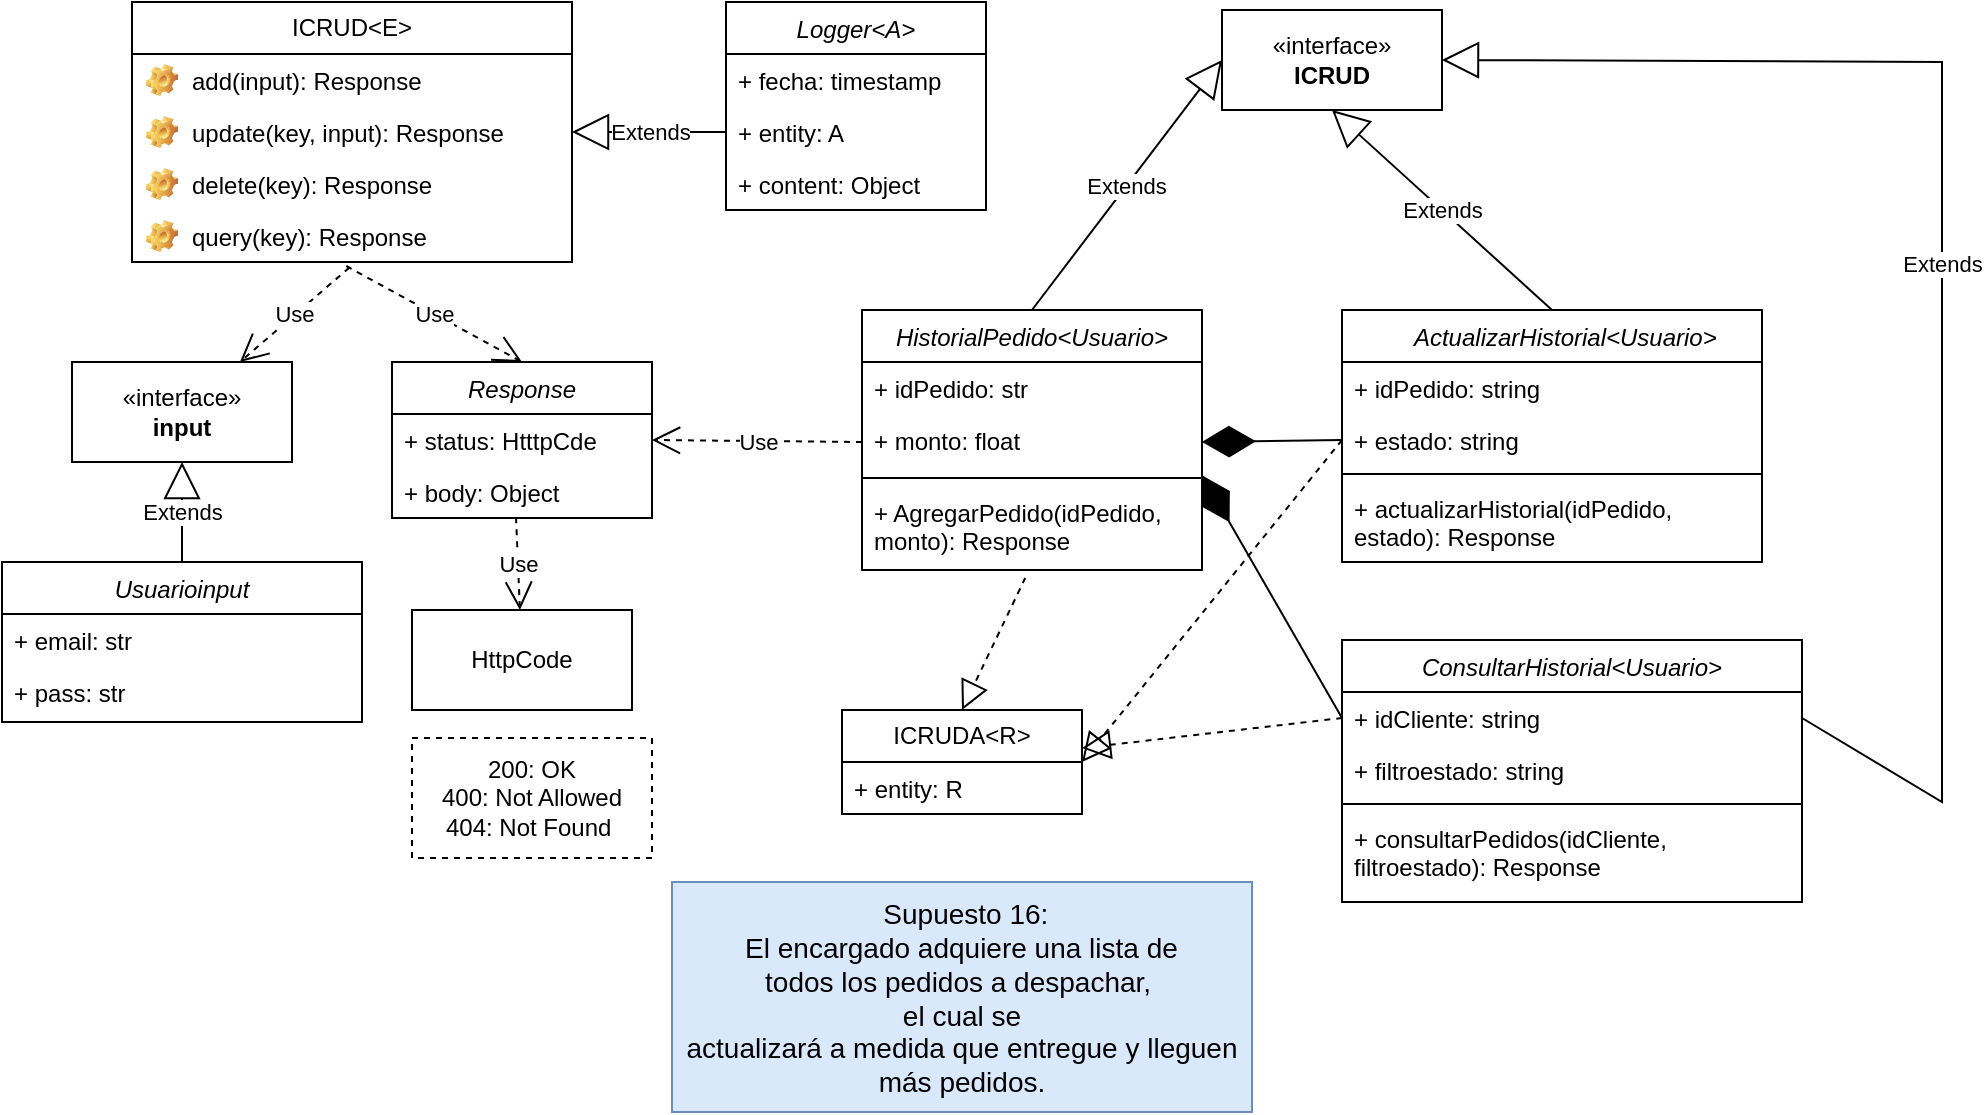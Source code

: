 <mxfile version="28.2.7">
  <diagram id="C5RBs43oDa-KdzZeNtuy" name="Page-1">
    <mxGraphModel dx="1418" dy="698" grid="1" gridSize="10" guides="1" tooltips="1" connect="1" arrows="1" fold="1" page="1" pageScale="1" pageWidth="827" pageHeight="1169" math="0" shadow="0">
      <root>
        <mxCell id="WIyWlLk6GJQsqaUBKTNV-0" />
        <mxCell id="WIyWlLk6GJQsqaUBKTNV-1" parent="WIyWlLk6GJQsqaUBKTNV-0" />
        <mxCell id="mT-xAbAeXW36DL-355bt-0" value="&lt;font style=&quot;font-size: 14px;&quot;&gt;&amp;nbsp;Supuesto 16:&lt;/font&gt;&lt;div&gt;&amp;nbsp;&lt;font style=&quot;font-size: 14px;&quot;&gt;El encargado adquiere una lista de&amp;nbsp;&lt;/font&gt;&lt;/div&gt;&lt;div&gt;&lt;font style=&quot;font-size: 14px;&quot;&gt;todos los pedidos a despachar,&amp;nbsp;&lt;/font&gt;&lt;/div&gt;&lt;div&gt;&lt;font style=&quot;font-size: 14px;&quot;&gt;el cual se&lt;br&gt; actualizará a medida que entregue y lleguen más pedidos.&lt;/font&gt;&lt;/div&gt;" style="html=1;whiteSpace=wrap;fillColor=#dae8fc;strokeColor=#6c8ebf;" vertex="1" parent="WIyWlLk6GJQsqaUBKTNV-1">
          <mxGeometry x="405" y="540" width="290" height="115" as="geometry" />
        </mxCell>
        <mxCell id="mT-xAbAeXW36DL-355bt-1" value="ConsultarHistorial&lt;Usuario&gt;" style="swimlane;fontStyle=2;align=center;verticalAlign=top;childLayout=stackLayout;horizontal=1;startSize=26;horizontalStack=0;resizeParent=1;resizeLast=0;collapsible=1;marginBottom=0;rounded=0;shadow=0;strokeWidth=1;" vertex="1" parent="WIyWlLk6GJQsqaUBKTNV-1">
          <mxGeometry x="740" y="419" width="230" height="131" as="geometry">
            <mxRectangle x="230" y="140" width="160" height="26" as="alternateBounds" />
          </mxGeometry>
        </mxCell>
        <mxCell id="mT-xAbAeXW36DL-355bt-2" value="+ idCliente: string" style="text;strokeColor=none;fillColor=none;align=left;verticalAlign=top;spacingLeft=4;spacingRight=4;overflow=hidden;rotatable=0;points=[[0,0.5],[1,0.5]];portConstraint=eastwest;whiteSpace=wrap;html=1;" vertex="1" parent="mT-xAbAeXW36DL-355bt-1">
          <mxGeometry y="26" width="230" height="26" as="geometry" />
        </mxCell>
        <mxCell id="mT-xAbAeXW36DL-355bt-52" value="+ filtroestado: string" style="text;strokeColor=none;fillColor=none;align=left;verticalAlign=top;spacingLeft=4;spacingRight=4;overflow=hidden;rotatable=0;points=[[0,0.5],[1,0.5]];portConstraint=eastwest;whiteSpace=wrap;html=1;" vertex="1" parent="mT-xAbAeXW36DL-355bt-1">
          <mxGeometry y="52" width="230" height="26" as="geometry" />
        </mxCell>
        <mxCell id="mT-xAbAeXW36DL-355bt-3" value="" style="line;html=1;strokeWidth=1;align=left;verticalAlign=middle;spacingTop=-1;spacingLeft=3;spacingRight=3;rotatable=0;labelPosition=right;points=[];portConstraint=eastwest;" vertex="1" parent="mT-xAbAeXW36DL-355bt-1">
          <mxGeometry y="78" width="230" height="8" as="geometry" />
        </mxCell>
        <mxCell id="mT-xAbAeXW36DL-355bt-4" value="+ consultarPedidos(idCliente, filtroestado): Response" style="text;strokeColor=none;fillColor=none;align=left;verticalAlign=top;spacingLeft=4;spacingRight=4;overflow=hidden;rotatable=0;points=[[0,0.5],[1,0.5]];portConstraint=eastwest;whiteSpace=wrap;html=1;" vertex="1" parent="mT-xAbAeXW36DL-355bt-1">
          <mxGeometry y="86" width="230" height="44" as="geometry" />
        </mxCell>
        <mxCell id="mT-xAbAeXW36DL-355bt-5" value="ICRUD&amp;lt;E&amp;gt;" style="swimlane;fontStyle=0;childLayout=stackLayout;horizontal=1;startSize=26;fillColor=none;horizontalStack=0;resizeParent=1;resizeParentMax=0;resizeLast=0;collapsible=1;marginBottom=0;whiteSpace=wrap;html=1;" vertex="1" parent="WIyWlLk6GJQsqaUBKTNV-1">
          <mxGeometry x="135" y="100" width="220" height="130" as="geometry" />
        </mxCell>
        <mxCell id="mT-xAbAeXW36DL-355bt-6" value="add(input): Response" style="label;fontStyle=0;strokeColor=none;fillColor=none;align=left;verticalAlign=top;overflow=hidden;spacingLeft=28;spacingRight=4;rotatable=0;points=[[0,0.5],[1,0.5]];portConstraint=eastwest;imageWidth=16;imageHeight=16;whiteSpace=wrap;html=1;image=img/clipart/Gear_128x128.png" vertex="1" parent="mT-xAbAeXW36DL-355bt-5">
          <mxGeometry y="26" width="220" height="26" as="geometry" />
        </mxCell>
        <mxCell id="mT-xAbAeXW36DL-355bt-7" value="update(key, input): Response" style="label;fontStyle=0;strokeColor=none;fillColor=none;align=left;verticalAlign=top;overflow=hidden;spacingLeft=28;spacingRight=4;rotatable=0;points=[[0,0.5],[1,0.5]];portConstraint=eastwest;imageWidth=16;imageHeight=16;whiteSpace=wrap;html=1;image=img/clipart/Gear_128x128.png" vertex="1" parent="mT-xAbAeXW36DL-355bt-5">
          <mxGeometry y="52" width="220" height="26" as="geometry" />
        </mxCell>
        <mxCell id="mT-xAbAeXW36DL-355bt-8" value="delete(key): Response" style="label;fontStyle=0;strokeColor=none;fillColor=none;align=left;verticalAlign=top;overflow=hidden;spacingLeft=28;spacingRight=4;rotatable=0;points=[[0,0.5],[1,0.5]];portConstraint=eastwest;imageWidth=16;imageHeight=16;whiteSpace=wrap;html=1;image=img/clipart/Gear_128x128.png" vertex="1" parent="mT-xAbAeXW36DL-355bt-5">
          <mxGeometry y="78" width="220" height="26" as="geometry" />
        </mxCell>
        <mxCell id="mT-xAbAeXW36DL-355bt-9" value="query(key): Response" style="label;fontStyle=0;strokeColor=none;fillColor=none;align=left;verticalAlign=top;overflow=hidden;spacingLeft=28;spacingRight=4;rotatable=0;points=[[0,0.5],[1,0.5]];portConstraint=eastwest;imageWidth=16;imageHeight=16;whiteSpace=wrap;html=1;image=img/clipart/Gear_128x128.png" vertex="1" parent="mT-xAbAeXW36DL-355bt-5">
          <mxGeometry y="104" width="220" height="26" as="geometry" />
        </mxCell>
        <mxCell id="mT-xAbAeXW36DL-355bt-10" value="«interface»&lt;br&gt;&lt;b&gt;input&lt;/b&gt;" style="html=1;whiteSpace=wrap;" vertex="1" parent="WIyWlLk6GJQsqaUBKTNV-1">
          <mxGeometry x="105" y="280" width="110" height="50" as="geometry" />
        </mxCell>
        <mxCell id="mT-xAbAeXW36DL-355bt-11" value="Use" style="endArrow=open;endSize=12;dashed=1;html=1;rounded=0;exitX=0.494;exitY=1.108;exitDx=0;exitDy=0;exitPerimeter=0;" edge="1" parent="WIyWlLk6GJQsqaUBKTNV-1" source="mT-xAbAeXW36DL-355bt-9" target="mT-xAbAeXW36DL-355bt-10">
          <mxGeometry width="160" relative="1" as="geometry">
            <mxPoint x="285" y="330" as="sourcePoint" />
            <mxPoint x="205" y="320" as="targetPoint" />
          </mxGeometry>
        </mxCell>
        <mxCell id="mT-xAbAeXW36DL-355bt-12" value="Usuarioinput" style="swimlane;fontStyle=2;align=center;verticalAlign=top;childLayout=stackLayout;horizontal=1;startSize=26;horizontalStack=0;resizeParent=1;resizeLast=0;collapsible=1;marginBottom=0;rounded=0;shadow=0;strokeWidth=1;" vertex="1" parent="WIyWlLk6GJQsqaUBKTNV-1">
          <mxGeometry x="70" y="380" width="180" height="80" as="geometry">
            <mxRectangle x="230" y="140" width="160" height="26" as="alternateBounds" />
          </mxGeometry>
        </mxCell>
        <mxCell id="mT-xAbAeXW36DL-355bt-13" value="+ email: str" style="text;strokeColor=none;fillColor=none;align=left;verticalAlign=top;spacingLeft=4;spacingRight=4;overflow=hidden;rotatable=0;points=[[0,0.5],[1,0.5]];portConstraint=eastwest;whiteSpace=wrap;html=1;" vertex="1" parent="mT-xAbAeXW36DL-355bt-12">
          <mxGeometry y="26" width="180" height="26" as="geometry" />
        </mxCell>
        <mxCell id="mT-xAbAeXW36DL-355bt-14" value="+ pass: str" style="text;strokeColor=none;fillColor=none;align=left;verticalAlign=top;spacingLeft=4;spacingRight=4;overflow=hidden;rotatable=0;points=[[0,0.5],[1,0.5]];portConstraint=eastwest;whiteSpace=wrap;html=1;" vertex="1" parent="mT-xAbAeXW36DL-355bt-12">
          <mxGeometry y="52" width="180" height="26" as="geometry" />
        </mxCell>
        <mxCell id="mT-xAbAeXW36DL-355bt-15" value="Extends" style="endArrow=block;endSize=16;endFill=0;html=1;rounded=0;exitX=0.5;exitY=0;exitDx=0;exitDy=0;entryX=0.5;entryY=1;entryDx=0;entryDy=0;" edge="1" parent="WIyWlLk6GJQsqaUBKTNV-1" source="mT-xAbAeXW36DL-355bt-12" target="mT-xAbAeXW36DL-355bt-10">
          <mxGeometry width="160" relative="1" as="geometry">
            <mxPoint x="335" y="330" as="sourcePoint" />
            <mxPoint x="495" y="330" as="targetPoint" />
          </mxGeometry>
        </mxCell>
        <mxCell id="mT-xAbAeXW36DL-355bt-16" value="Response" style="swimlane;fontStyle=2;align=center;verticalAlign=top;childLayout=stackLayout;horizontal=1;startSize=26;horizontalStack=0;resizeParent=1;resizeLast=0;collapsible=1;marginBottom=0;rounded=0;shadow=0;strokeWidth=1;" vertex="1" parent="WIyWlLk6GJQsqaUBKTNV-1">
          <mxGeometry x="265" y="280" width="130" height="78" as="geometry">
            <mxRectangle x="230" y="140" width="160" height="26" as="alternateBounds" />
          </mxGeometry>
        </mxCell>
        <mxCell id="mT-xAbAeXW36DL-355bt-17" value="+ status: HtttpCde" style="text;strokeColor=none;fillColor=none;align=left;verticalAlign=top;spacingLeft=4;spacingRight=4;overflow=hidden;rotatable=0;points=[[0,0.5],[1,0.5]];portConstraint=eastwest;whiteSpace=wrap;html=1;" vertex="1" parent="mT-xAbAeXW36DL-355bt-16">
          <mxGeometry y="26" width="130" height="26" as="geometry" />
        </mxCell>
        <mxCell id="mT-xAbAeXW36DL-355bt-18" value="+ body: Object" style="text;strokeColor=none;fillColor=none;align=left;verticalAlign=top;spacingLeft=4;spacingRight=4;overflow=hidden;rotatable=0;points=[[0,0.5],[1,0.5]];portConstraint=eastwest;whiteSpace=wrap;html=1;" vertex="1" parent="mT-xAbAeXW36DL-355bt-16">
          <mxGeometry y="52" width="130" height="26" as="geometry" />
        </mxCell>
        <mxCell id="mT-xAbAeXW36DL-355bt-19" value="Use" style="endArrow=open;endSize=12;dashed=1;html=1;rounded=0;entryX=0.5;entryY=0;entryDx=0;entryDy=0;exitX=0.487;exitY=1.077;exitDx=0;exitDy=0;exitPerimeter=0;" edge="1" parent="WIyWlLk6GJQsqaUBKTNV-1" source="mT-xAbAeXW36DL-355bt-9" target="mT-xAbAeXW36DL-355bt-16">
          <mxGeometry width="160" relative="1" as="geometry">
            <mxPoint x="245" y="240" as="sourcePoint" />
            <mxPoint x="225" y="287" as="targetPoint" />
          </mxGeometry>
        </mxCell>
        <mxCell id="mT-xAbAeXW36DL-355bt-20" value="HttpCode" style="html=1;whiteSpace=wrap;" vertex="1" parent="WIyWlLk6GJQsqaUBKTNV-1">
          <mxGeometry x="275" y="404" width="110" height="50" as="geometry" />
        </mxCell>
        <mxCell id="mT-xAbAeXW36DL-355bt-21" value="Use" style="endArrow=open;endSize=12;dashed=1;html=1;rounded=0;exitX=0.477;exitY=0.985;exitDx=0;exitDy=0;exitPerimeter=0;" edge="1" parent="WIyWlLk6GJQsqaUBKTNV-1" source="mT-xAbAeXW36DL-355bt-18" target="mT-xAbAeXW36DL-355bt-20">
          <mxGeometry width="160" relative="1" as="geometry">
            <mxPoint x="560" y="360" as="sourcePoint" />
            <mxPoint x="505" y="407" as="targetPoint" />
          </mxGeometry>
        </mxCell>
        <mxCell id="mT-xAbAeXW36DL-355bt-22" value="«interface»&lt;br&gt;&lt;b&gt;ICRUD&lt;/b&gt;" style="html=1;whiteSpace=wrap;" vertex="1" parent="WIyWlLk6GJQsqaUBKTNV-1">
          <mxGeometry x="680" y="104" width="110" height="50" as="geometry" />
        </mxCell>
        <mxCell id="mT-xAbAeXW36DL-355bt-23" value="Extends" style="endArrow=block;endSize=16;endFill=0;html=1;rounded=0;exitX=1;exitY=0.5;exitDx=0;exitDy=0;entryX=1;entryY=0.5;entryDx=0;entryDy=0;" edge="1" parent="WIyWlLk6GJQsqaUBKTNV-1" source="mT-xAbAeXW36DL-355bt-2" target="mT-xAbAeXW36DL-355bt-22">
          <mxGeometry width="160" relative="1" as="geometry">
            <mxPoint x="555" y="370" as="sourcePoint" />
            <mxPoint x="555" y="310" as="targetPoint" />
            <Array as="points">
              <mxPoint x="1040" y="500" />
              <mxPoint x="1040" y="130" />
            </Array>
          </mxGeometry>
        </mxCell>
        <mxCell id="mT-xAbAeXW36DL-355bt-24" value="Use" style="endArrow=open;endSize=12;dashed=1;html=1;rounded=0;entryX=1;entryY=0.5;entryDx=0;entryDy=0;exitX=0;exitY=0.5;exitDx=0;exitDy=0;" edge="1" parent="WIyWlLk6GJQsqaUBKTNV-1" source="mT-xAbAeXW36DL-355bt-43" target="mT-xAbAeXW36DL-355bt-17">
          <mxGeometry width="160" relative="1" as="geometry">
            <mxPoint x="420" y="400" as="sourcePoint" />
            <mxPoint x="553" y="408" as="targetPoint" />
          </mxGeometry>
        </mxCell>
        <mxCell id="mT-xAbAeXW36DL-355bt-25" value="200: OK&lt;div&gt;400: Not Allowed&lt;/div&gt;&lt;div&gt;&lt;div&gt;404: Not Found&amp;nbsp;&lt;/div&gt;&lt;/div&gt;" style="html=1;whiteSpace=wrap;dashed=1;" vertex="1" parent="WIyWlLk6GJQsqaUBKTNV-1">
          <mxGeometry x="275" y="468" width="120" height="60" as="geometry" />
        </mxCell>
        <mxCell id="mT-xAbAeXW36DL-355bt-26" value="Logger&lt;A&gt;" style="swimlane;fontStyle=2;align=center;verticalAlign=top;childLayout=stackLayout;horizontal=1;startSize=26;horizontalStack=0;resizeParent=1;resizeLast=0;collapsible=1;marginBottom=0;rounded=0;shadow=0;strokeWidth=1;" vertex="1" parent="WIyWlLk6GJQsqaUBKTNV-1">
          <mxGeometry x="432" y="100" width="130" height="104" as="geometry">
            <mxRectangle x="230" y="140" width="160" height="26" as="alternateBounds" />
          </mxGeometry>
        </mxCell>
        <mxCell id="mT-xAbAeXW36DL-355bt-27" value="+ fecha: timestamp" style="text;strokeColor=none;fillColor=none;align=left;verticalAlign=top;spacingLeft=4;spacingRight=4;overflow=hidden;rotatable=0;points=[[0,0.5],[1,0.5]];portConstraint=eastwest;whiteSpace=wrap;html=1;" vertex="1" parent="mT-xAbAeXW36DL-355bt-26">
          <mxGeometry y="26" width="130" height="26" as="geometry" />
        </mxCell>
        <mxCell id="mT-xAbAeXW36DL-355bt-28" value="+ entity: A" style="text;strokeColor=none;fillColor=none;align=left;verticalAlign=top;spacingLeft=4;spacingRight=4;overflow=hidden;rotatable=0;points=[[0,0.5],[1,0.5]];portConstraint=eastwest;whiteSpace=wrap;html=1;" vertex="1" parent="mT-xAbAeXW36DL-355bt-26">
          <mxGeometry y="52" width="130" height="26" as="geometry" />
        </mxCell>
        <mxCell id="mT-xAbAeXW36DL-355bt-29" value="+ content: Object" style="text;strokeColor=none;fillColor=none;align=left;verticalAlign=top;spacingLeft=4;spacingRight=4;overflow=hidden;rotatable=0;points=[[0,0.5],[1,0.5]];portConstraint=eastwest;whiteSpace=wrap;html=1;" vertex="1" parent="mT-xAbAeXW36DL-355bt-26">
          <mxGeometry y="78" width="130" height="26" as="geometry" />
        </mxCell>
        <mxCell id="mT-xAbAeXW36DL-355bt-30" value="Extends" style="endArrow=block;endSize=16;endFill=0;html=1;rounded=0;exitX=0;exitY=0.5;exitDx=0;exitDy=0;" edge="1" parent="WIyWlLk6GJQsqaUBKTNV-1" source="mT-xAbAeXW36DL-355bt-28">
          <mxGeometry width="160" relative="1" as="geometry">
            <mxPoint x="375" y="344" as="sourcePoint" />
            <mxPoint x="355" y="165" as="targetPoint" />
          </mxGeometry>
        </mxCell>
        <mxCell id="mT-xAbAeXW36DL-355bt-31" value="ICRUDA&amp;lt;R&amp;gt;" style="swimlane;fontStyle=0;childLayout=stackLayout;horizontal=1;startSize=26;fillColor=none;horizontalStack=0;resizeParent=1;resizeParentMax=0;resizeLast=0;collapsible=1;marginBottom=0;whiteSpace=wrap;html=1;" vertex="1" parent="WIyWlLk6GJQsqaUBKTNV-1">
          <mxGeometry x="490" y="454" width="120" height="52" as="geometry" />
        </mxCell>
        <mxCell id="mT-xAbAeXW36DL-355bt-32" value="+ entity: R" style="text;strokeColor=none;fillColor=none;align=left;verticalAlign=top;spacingLeft=4;spacingRight=4;overflow=hidden;rotatable=0;points=[[0,0.5],[1,0.5]];portConstraint=eastwest;whiteSpace=wrap;html=1;" vertex="1" parent="mT-xAbAeXW36DL-355bt-31">
          <mxGeometry y="26" width="120" height="26" as="geometry" />
        </mxCell>
        <mxCell id="mT-xAbAeXW36DL-355bt-33" value="" style="endArrow=block;dashed=1;endFill=0;endSize=12;html=1;rounded=0;fontSize=12;curved=1;exitX=0;exitY=0.5;exitDx=0;exitDy=0;" edge="1" parent="WIyWlLk6GJQsqaUBKTNV-1" source="mT-xAbAeXW36DL-355bt-2" target="mT-xAbAeXW36DL-355bt-31">
          <mxGeometry width="160" relative="1" as="geometry">
            <mxPoint x="710" y="130" as="sourcePoint" />
            <mxPoint x="850" y="178" as="targetPoint" />
          </mxGeometry>
        </mxCell>
        <mxCell id="mT-xAbAeXW36DL-355bt-34" value="    ActualizarHistorial&lt;Usuario&gt;" style="swimlane;fontStyle=2;align=center;verticalAlign=top;childLayout=stackLayout;horizontal=1;startSize=26;horizontalStack=0;resizeParent=1;resizeLast=0;collapsible=1;marginBottom=0;rounded=0;shadow=0;strokeWidth=1;" vertex="1" parent="WIyWlLk6GJQsqaUBKTNV-1">
          <mxGeometry x="740" y="254" width="210" height="126" as="geometry">
            <mxRectangle x="230" y="140" width="160" height="26" as="alternateBounds" />
          </mxGeometry>
        </mxCell>
        <mxCell id="mT-xAbAeXW36DL-355bt-35" value="+ idPedido: string" style="text;strokeColor=none;fillColor=none;align=left;verticalAlign=top;spacingLeft=4;spacingRight=4;overflow=hidden;rotatable=0;points=[[0,0.5],[1,0.5]];portConstraint=eastwest;whiteSpace=wrap;html=1;" vertex="1" parent="mT-xAbAeXW36DL-355bt-34">
          <mxGeometry y="26" width="210" height="26" as="geometry" />
        </mxCell>
        <mxCell id="mT-xAbAeXW36DL-355bt-38" value="+ estado: string" style="text;strokeColor=none;fillColor=none;align=left;verticalAlign=top;spacingLeft=4;spacingRight=4;overflow=hidden;rotatable=0;points=[[0,0.5],[1,0.5]];portConstraint=eastwest;whiteSpace=wrap;html=1;" vertex="1" parent="mT-xAbAeXW36DL-355bt-34">
          <mxGeometry y="52" width="210" height="26" as="geometry" />
        </mxCell>
        <mxCell id="mT-xAbAeXW36DL-355bt-39" value="" style="line;html=1;strokeWidth=1;align=left;verticalAlign=middle;spacingTop=-1;spacingLeft=3;spacingRight=3;rotatable=0;labelPosition=right;points=[];portConstraint=eastwest;" vertex="1" parent="mT-xAbAeXW36DL-355bt-34">
          <mxGeometry y="78" width="210" height="8" as="geometry" />
        </mxCell>
        <mxCell id="mT-xAbAeXW36DL-355bt-40" value="+ actualizarHistorial(idPedido, estado): Response" style="text;strokeColor=none;fillColor=none;align=left;verticalAlign=top;spacingLeft=4;spacingRight=4;overflow=hidden;rotatable=0;points=[[0,0.5],[1,0.5]];portConstraint=eastwest;whiteSpace=wrap;html=1;" vertex="1" parent="mT-xAbAeXW36DL-355bt-34">
          <mxGeometry y="86" width="210" height="40" as="geometry" />
        </mxCell>
        <mxCell id="mT-xAbAeXW36DL-355bt-41" value="HistorialPedido&lt;Usuario&gt;" style="swimlane;fontStyle=2;align=center;verticalAlign=top;childLayout=stackLayout;horizontal=1;startSize=26;horizontalStack=0;resizeParent=1;resizeLast=0;collapsible=1;marginBottom=0;rounded=0;shadow=0;strokeWidth=1;" vertex="1" parent="WIyWlLk6GJQsqaUBKTNV-1">
          <mxGeometry x="500" y="254" width="170" height="130" as="geometry">
            <mxRectangle x="230" y="140" width="160" height="26" as="alternateBounds" />
          </mxGeometry>
        </mxCell>
        <mxCell id="mT-xAbAeXW36DL-355bt-42" value="+ idPedido: str" style="text;strokeColor=none;fillColor=none;align=left;verticalAlign=top;spacingLeft=4;spacingRight=4;overflow=hidden;rotatable=0;points=[[0,0.5],[1,0.5]];portConstraint=eastwest;whiteSpace=wrap;html=1;" vertex="1" parent="mT-xAbAeXW36DL-355bt-41">
          <mxGeometry y="26" width="170" height="26" as="geometry" />
        </mxCell>
        <mxCell id="mT-xAbAeXW36DL-355bt-43" value="+ monto: float" style="text;strokeColor=none;fillColor=none;align=left;verticalAlign=top;spacingLeft=4;spacingRight=4;overflow=hidden;rotatable=0;points=[[0,0.5],[1,0.5]];portConstraint=eastwest;whiteSpace=wrap;html=1;" vertex="1" parent="mT-xAbAeXW36DL-355bt-41">
          <mxGeometry y="52" width="170" height="28" as="geometry" />
        </mxCell>
        <mxCell id="mT-xAbAeXW36DL-355bt-44" value="" style="line;html=1;strokeWidth=1;align=left;verticalAlign=middle;spacingTop=-1;spacingLeft=3;spacingRight=3;rotatable=0;labelPosition=right;points=[];portConstraint=eastwest;" vertex="1" parent="mT-xAbAeXW36DL-355bt-41">
          <mxGeometry y="80" width="170" height="8" as="geometry" />
        </mxCell>
        <mxCell id="mT-xAbAeXW36DL-355bt-45" value="+ AgregarPedido(idPedido, monto): Response" style="text;strokeColor=none;fillColor=none;align=left;verticalAlign=top;spacingLeft=4;spacingRight=4;overflow=hidden;rotatable=0;points=[[0,0.5],[1,0.5]];portConstraint=eastwest;whiteSpace=wrap;html=1;" vertex="1" parent="mT-xAbAeXW36DL-355bt-41">
          <mxGeometry y="88" width="170" height="42" as="geometry" />
        </mxCell>
        <mxCell id="mT-xAbAeXW36DL-355bt-46" value="Extends" style="endArrow=block;endSize=16;endFill=0;html=1;rounded=0;exitX=0.5;exitY=0;exitDx=0;exitDy=0;entryX=0;entryY=0.5;entryDx=0;entryDy=0;" edge="1" parent="WIyWlLk6GJQsqaUBKTNV-1" source="mT-xAbAeXW36DL-355bt-41" target="mT-xAbAeXW36DL-355bt-22">
          <mxGeometry width="160" relative="1" as="geometry">
            <mxPoint x="980" y="272" as="sourcePoint" />
            <mxPoint x="760" y="160" as="targetPoint" />
            <Array as="points" />
          </mxGeometry>
        </mxCell>
        <mxCell id="mT-xAbAeXW36DL-355bt-47" value="" style="endArrow=diamondThin;endFill=1;endSize=24;html=1;rounded=0;exitX=0;exitY=0.5;exitDx=0;exitDy=0;entryX=1;entryY=0.5;entryDx=0;entryDy=0;" edge="1" parent="WIyWlLk6GJQsqaUBKTNV-1" target="mT-xAbAeXW36DL-355bt-43">
          <mxGeometry width="160" relative="1" as="geometry">
            <mxPoint x="740" y="319" as="sourcePoint" />
            <mxPoint x="1080" y="247" as="targetPoint" />
          </mxGeometry>
        </mxCell>
        <mxCell id="mT-xAbAeXW36DL-355bt-48" value="" style="endArrow=diamondThin;endFill=1;endSize=24;html=1;rounded=0;exitX=0;exitY=0.5;exitDx=0;exitDy=0;entryX=1.002;entryY=1.1;entryDx=0;entryDy=0;entryPerimeter=0;" edge="1" parent="WIyWlLk6GJQsqaUBKTNV-1" source="mT-xAbAeXW36DL-355bt-2" target="mT-xAbAeXW36DL-355bt-43">
          <mxGeometry width="160" relative="1" as="geometry">
            <mxPoint x="920" y="480" as="sourcePoint" />
            <mxPoint x="850" y="481" as="targetPoint" />
          </mxGeometry>
        </mxCell>
        <mxCell id="mT-xAbAeXW36DL-355bt-49" value="" style="endArrow=block;dashed=1;endFill=0;endSize=12;html=1;rounded=0;fontSize=12;curved=1;exitX=0;exitY=0.5;exitDx=0;exitDy=0;entryX=1;entryY=0.5;entryDx=0;entryDy=0;" edge="1" parent="WIyWlLk6GJQsqaUBKTNV-1" target="mT-xAbAeXW36DL-355bt-31">
          <mxGeometry width="160" relative="1" as="geometry">
            <mxPoint x="740" y="319" as="sourcePoint" />
            <mxPoint x="640" y="480" as="targetPoint" />
          </mxGeometry>
        </mxCell>
        <mxCell id="mT-xAbAeXW36DL-355bt-50" value="Extends" style="endArrow=block;endSize=16;endFill=0;html=1;rounded=0;exitX=0.5;exitY=0;exitDx=0;exitDy=0;entryX=0.5;entryY=1;entryDx=0;entryDy=0;" edge="1" parent="WIyWlLk6GJQsqaUBKTNV-1" source="mT-xAbAeXW36DL-355bt-34" target="mT-xAbAeXW36DL-355bt-22">
          <mxGeometry width="160" relative="1" as="geometry">
            <mxPoint x="640" y="295" as="sourcePoint" />
            <mxPoint x="735" y="170" as="targetPoint" />
            <Array as="points" />
          </mxGeometry>
        </mxCell>
        <mxCell id="mT-xAbAeXW36DL-355bt-51" value="" style="endArrow=block;dashed=1;endFill=0;endSize=12;html=1;rounded=0;fontSize=12;curved=1;exitX=0.48;exitY=1.095;exitDx=0;exitDy=0;entryX=0.5;entryY=0;entryDx=0;entryDy=0;exitPerimeter=0;" edge="1" parent="WIyWlLk6GJQsqaUBKTNV-1" source="mT-xAbAeXW36DL-355bt-45" target="mT-xAbAeXW36DL-355bt-31">
          <mxGeometry width="160" relative="1" as="geometry">
            <mxPoint x="790" y="420" as="sourcePoint" />
            <mxPoint x="660" y="581" as="targetPoint" />
          </mxGeometry>
        </mxCell>
      </root>
    </mxGraphModel>
  </diagram>
</mxfile>
